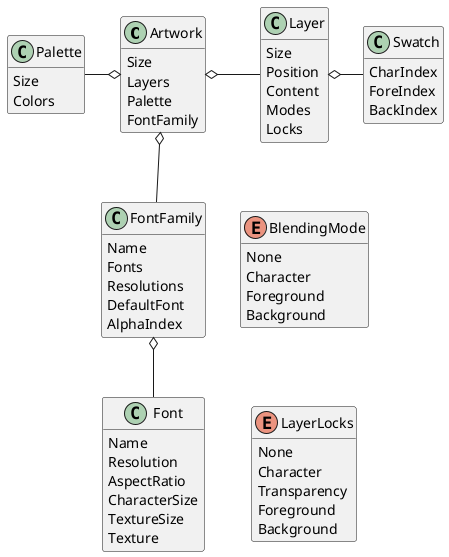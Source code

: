 ﻿@startuml
'https://plantuml.com/class-diagram

hide empty members


class Artwork {
    Size
    Layers
    Palette
    FontFamily
}

class Layer {
    Size
    Position
    Content
    Modes
    Locks
}

enum BlendingMode {
    None
    Character
    Foreground
    Background
}

enum LayerLocks {
    None
    Character
    Transparency
    Foreground
    Background
}

class FontFamily {
    Name
    Fonts
    Resolutions
    DefaultFont
    AlphaIndex
}

class Font {
    Name
    Resolution
    AspectRatio
    CharacterSize
    TextureSize
    Texture
}

class Palette {
    Size
    Colors
}

class Swatch {
    CharIndex
    ForeIndex
    BackIndex
}

Artwork o-right- Layer
Artwork o-left- Palette
Artwork o-- FontFamily
Layer o-right- Swatch
FontFamily o-- Font

Layer -[hidden]down- BlendingMode
BlendingMode -[hidden]down- LayerLocks

@enduml
